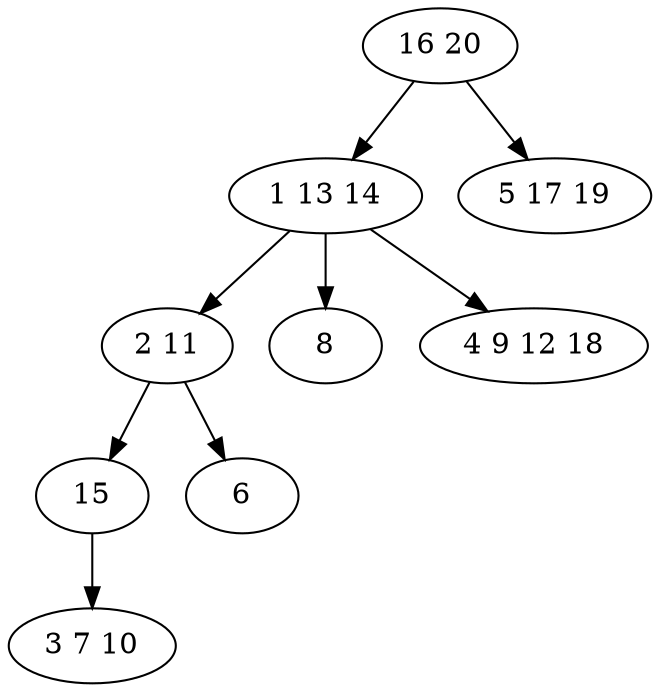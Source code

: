 digraph true_tree {
	"0" -> "1"
	"1" -> "2"
	"1" -> "3"
	"2" -> "4"
	"4" -> "5"
	"1" -> "6"
	"2" -> "7"
	"0" -> "8"
	"0" [label="16 20"];
	"1" [label="1 13 14"];
	"2" [label="2 11"];
	"3" [label="8"];
	"4" [label="15"];
	"5" [label="3 7 10"];
	"6" [label="4 9 12 18"];
	"7" [label="6"];
	"8" [label="5 17 19"];
}
